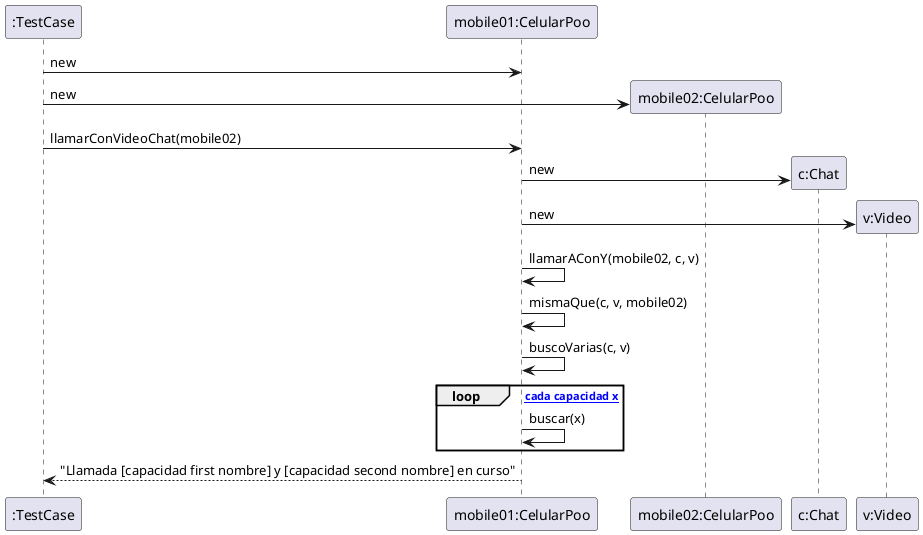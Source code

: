 @startuml

":TestCase" -> "mobile01:CelularPoo": new
create "mobile02:CelularPoo"
":TestCase" -> "mobile02:CelularPoo": new
":TestCase" -> "mobile01:CelularPoo": llamarConVideoChat(mobile02)
create "c:Chat"
"mobile01:CelularPoo" -> "c:Chat": new
create "v:Video"
"mobile01:CelularPoo" -> "v:Video": new
"mobile01:CelularPoo" -> "mobile01:CelularPoo": llamarAConY(mobile02, c, v)
"mobile01:CelularPoo" -> "mobile01:CelularPoo": mismaQue(c, v, mobile02)
"mobile01:CelularPoo" -> "mobile01:CelularPoo": buscoVarias(c, v)
loop [para cada capacidad x]
"mobile01:CelularPoo" -> "mobile01:CelularPoo": buscar(x)
end

"mobile01:CelularPoo" --> ":TestCase": "Llamada [capacidad first nombre] y [capacidad second nombre] en curso"


@enduml
